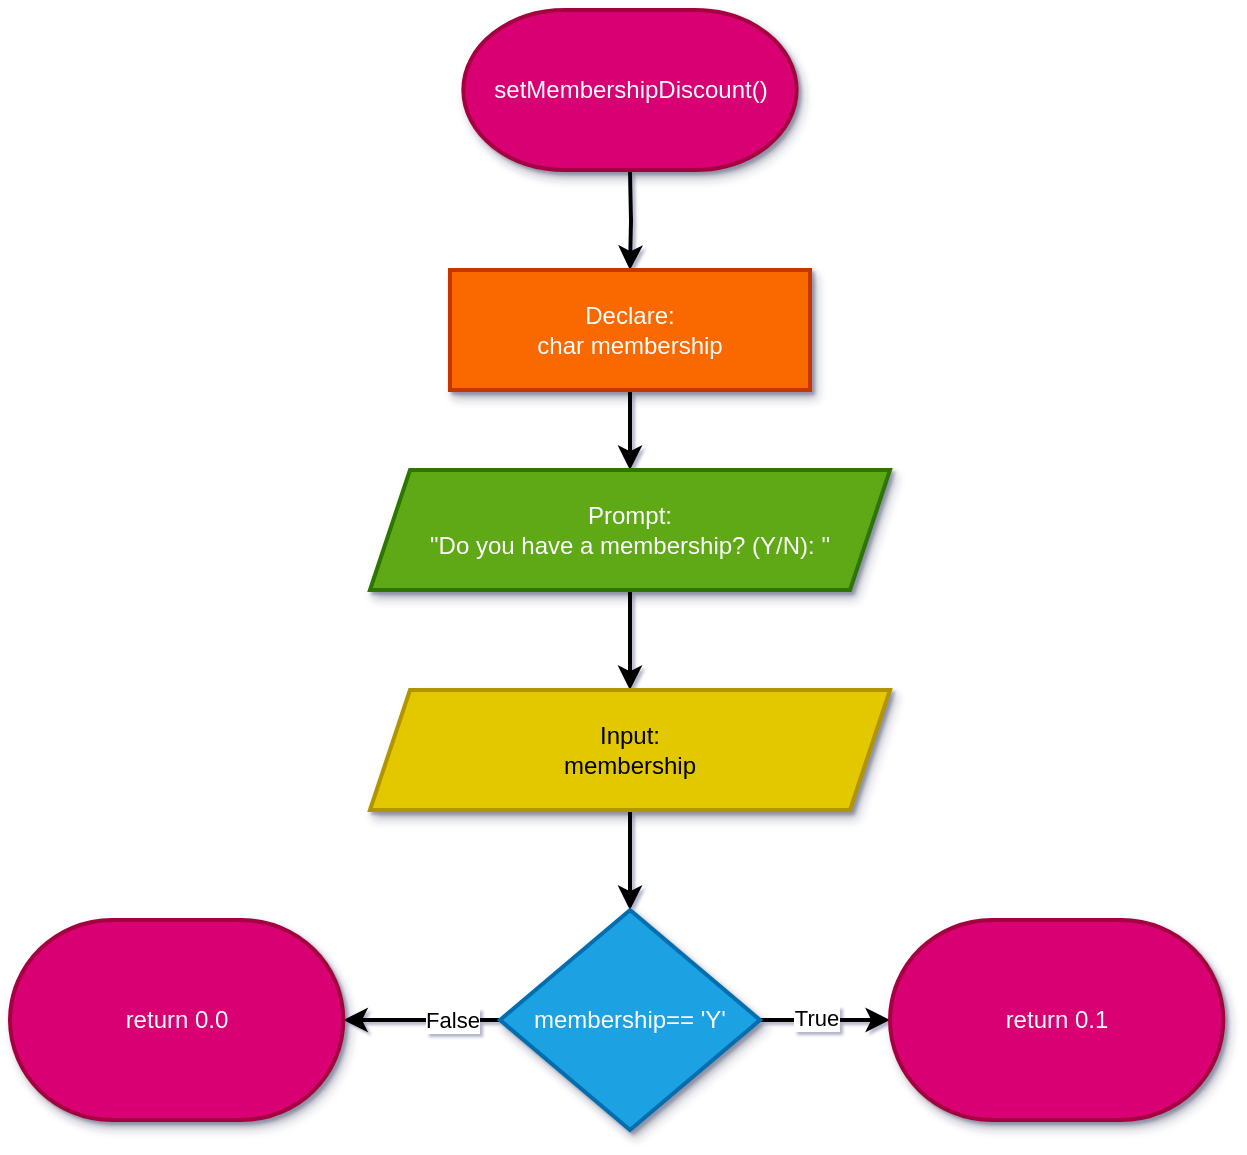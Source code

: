 <mxfile version="27.0.9">
  <diagram name="Page-1" id="wWm3oFifaIzlCJxBvwEI">
    <mxGraphModel dx="1710" dy="860" grid="1" gridSize="10" guides="1" tooltips="1" connect="1" arrows="1" fold="1" page="0" pageScale="1" pageWidth="827" pageHeight="1169" math="0" shadow="1">
      <root>
        <mxCell id="0" />
        <mxCell id="1" parent="0" />
        <mxCell id="loMx2dHr52xI0PEySTr8-5" value="" style="edgeStyle=orthogonalEdgeStyle;rounded=0;orthogonalLoop=1;jettySize=auto;html=1;textShadow=0;strokeWidth=2;" parent="1" target="loMx2dHr52xI0PEySTr8-4" edge="1">
          <mxGeometry relative="1" as="geometry">
            <mxPoint x="250" y="150" as="sourcePoint" />
          </mxGeometry>
        </mxCell>
        <mxCell id="loMx2dHr52xI0PEySTr8-7" value="" style="edgeStyle=orthogonalEdgeStyle;rounded=0;orthogonalLoop=1;jettySize=auto;html=1;textShadow=0;strokeWidth=2;" parent="1" source="loMx2dHr52xI0PEySTr8-4" target="loMx2dHr52xI0PEySTr8-6" edge="1">
          <mxGeometry relative="1" as="geometry" />
        </mxCell>
        <mxCell id="loMx2dHr52xI0PEySTr8-4" value="Declare:&lt;div&gt;char membership&lt;/div&gt;" style="whiteSpace=wrap;html=1;strokeWidth=2;fillColor=#fa6800;fontColor=#FFFFFF;strokeColor=#C73500;textShadow=0;shadow=1;" parent="1" vertex="1">
          <mxGeometry x="160" y="200" width="180" height="60" as="geometry" />
        </mxCell>
        <mxCell id="loMx2dHr52xI0PEySTr8-11" value="" style="edgeStyle=orthogonalEdgeStyle;rounded=0;orthogonalLoop=1;jettySize=auto;html=1;textShadow=0;strokeWidth=2;" parent="1" source="loMx2dHr52xI0PEySTr8-6" target="loMx2dHr52xI0PEySTr8-10" edge="1">
          <mxGeometry relative="1" as="geometry" />
        </mxCell>
        <mxCell id="loMx2dHr52xI0PEySTr8-6" value="Prompt:&lt;div&gt;&quot;Do you have a membership? (Y/N): &quot;&lt;/div&gt;" style="shape=parallelogram;perimeter=parallelogramPerimeter;whiteSpace=wrap;html=1;fixedSize=1;fillColor=#60a917;strokeColor=#2D7600;fontColor=#ffffff;strokeWidth=2;textShadow=0;shadow=1;" parent="1" vertex="1">
          <mxGeometry x="120" y="300" width="260" height="60" as="geometry" />
        </mxCell>
        <mxCell id="loMx2dHr52xI0PEySTr8-13" value="" style="edgeStyle=orthogonalEdgeStyle;rounded=0;orthogonalLoop=1;jettySize=auto;html=1;textShadow=0;strokeWidth=2;" parent="1" source="loMx2dHr52xI0PEySTr8-10" target="loMx2dHr52xI0PEySTr8-12" edge="1">
          <mxGeometry relative="1" as="geometry" />
        </mxCell>
        <mxCell id="loMx2dHr52xI0PEySTr8-10" value="Input:&lt;div&gt;membership&lt;/div&gt;" style="shape=parallelogram;perimeter=parallelogramPerimeter;whiteSpace=wrap;html=1;fixedSize=1;fillColor=#E3C800;strokeColor=#B09500;fontColor=default;strokeWidth=2;align=center;verticalAlign=middle;fontFamily=Helvetica;fontSize=12;textShadow=0;shadow=1;" parent="1" vertex="1">
          <mxGeometry x="120" y="410" width="260" height="60" as="geometry" />
        </mxCell>
        <mxCell id="loMx2dHr52xI0PEySTr8-15" value="" style="edgeStyle=orthogonalEdgeStyle;rounded=0;orthogonalLoop=1;jettySize=auto;html=1;textShadow=0;strokeWidth=2;" parent="1" source="loMx2dHr52xI0PEySTr8-12" edge="1">
          <mxGeometry relative="1" as="geometry">
            <mxPoint x="380" y="575" as="targetPoint" />
          </mxGeometry>
        </mxCell>
        <mxCell id="loMx2dHr52xI0PEySTr8-16" value="True" style="edgeLabel;html=1;align=center;verticalAlign=middle;resizable=0;points=[];textShadow=0;" parent="loMx2dHr52xI0PEySTr8-15" vertex="1" connectable="0">
          <mxGeometry x="-0.139" y="-1" relative="1" as="geometry">
            <mxPoint y="-2" as="offset" />
          </mxGeometry>
        </mxCell>
        <mxCell id="loMx2dHr52xI0PEySTr8-18" value="" style="edgeStyle=orthogonalEdgeStyle;rounded=0;orthogonalLoop=1;jettySize=auto;html=1;textShadow=0;entryX=1;entryY=0.5;entryDx=0;entryDy=0;entryPerimeter=0;strokeWidth=2;" parent="1" source="loMx2dHr52xI0PEySTr8-12" target="4" edge="1">
          <mxGeometry relative="1" as="geometry">
            <mxPoint x="114" y="575" as="targetPoint" />
          </mxGeometry>
        </mxCell>
        <mxCell id="loMx2dHr52xI0PEySTr8-19" value="False" style="edgeLabel;html=1;align=center;verticalAlign=middle;resizable=0;points=[];textShadow=0;" parent="loMx2dHr52xI0PEySTr8-18" vertex="1" connectable="0">
          <mxGeometry x="0.107" relative="1" as="geometry">
            <mxPoint x="19" as="offset" />
          </mxGeometry>
        </mxCell>
        <mxCell id="loMx2dHr52xI0PEySTr8-12" value="membership== &#39;Y&#39;" style="rhombus;whiteSpace=wrap;html=1;fillColor=#1ba1e2;strokeColor=#006EAF;strokeWidth=2;fontColor=#ffffff;textShadow=0;shadow=1;" parent="1" vertex="1">
          <mxGeometry x="185" y="520" width="130" height="110" as="geometry" />
        </mxCell>
        <mxCell id="2" value="&lt;span style=&quot;color: rgb(255, 255, 255);&quot;&gt;setMembershipDiscount()&lt;/span&gt;" style="strokeWidth=2;html=1;shape=mxgraph.flowchart.terminator;whiteSpace=wrap;fillColor=#d80073;fontColor=#ffffff;strokeColor=#A50040;shadow=1;" parent="1" vertex="1">
          <mxGeometry x="166.66" y="70" width="166.67" height="80" as="geometry" />
        </mxCell>
        <mxCell id="3" value="&lt;span style=&quot;color: rgb(255, 255, 255);&quot;&gt;return 0.1&lt;/span&gt;" style="strokeWidth=2;html=1;shape=mxgraph.flowchart.terminator;whiteSpace=wrap;fillColor=#d80073;fontColor=#ffffff;strokeColor=#A50040;shadow=1;" parent="1" vertex="1">
          <mxGeometry x="380" y="525" width="166.67" height="100" as="geometry" />
        </mxCell>
        <mxCell id="4" value="&lt;span style=&quot;color: rgb(255, 255, 255);&quot;&gt;return 0.0&lt;/span&gt;" style="strokeWidth=2;html=1;shape=mxgraph.flowchart.terminator;whiteSpace=wrap;fillColor=#d80073;fontColor=#ffffff;strokeColor=#A50040;shadow=1;" parent="1" vertex="1">
          <mxGeometry x="-60" y="525" width="166.67" height="100" as="geometry" />
        </mxCell>
      </root>
    </mxGraphModel>
  </diagram>
</mxfile>
